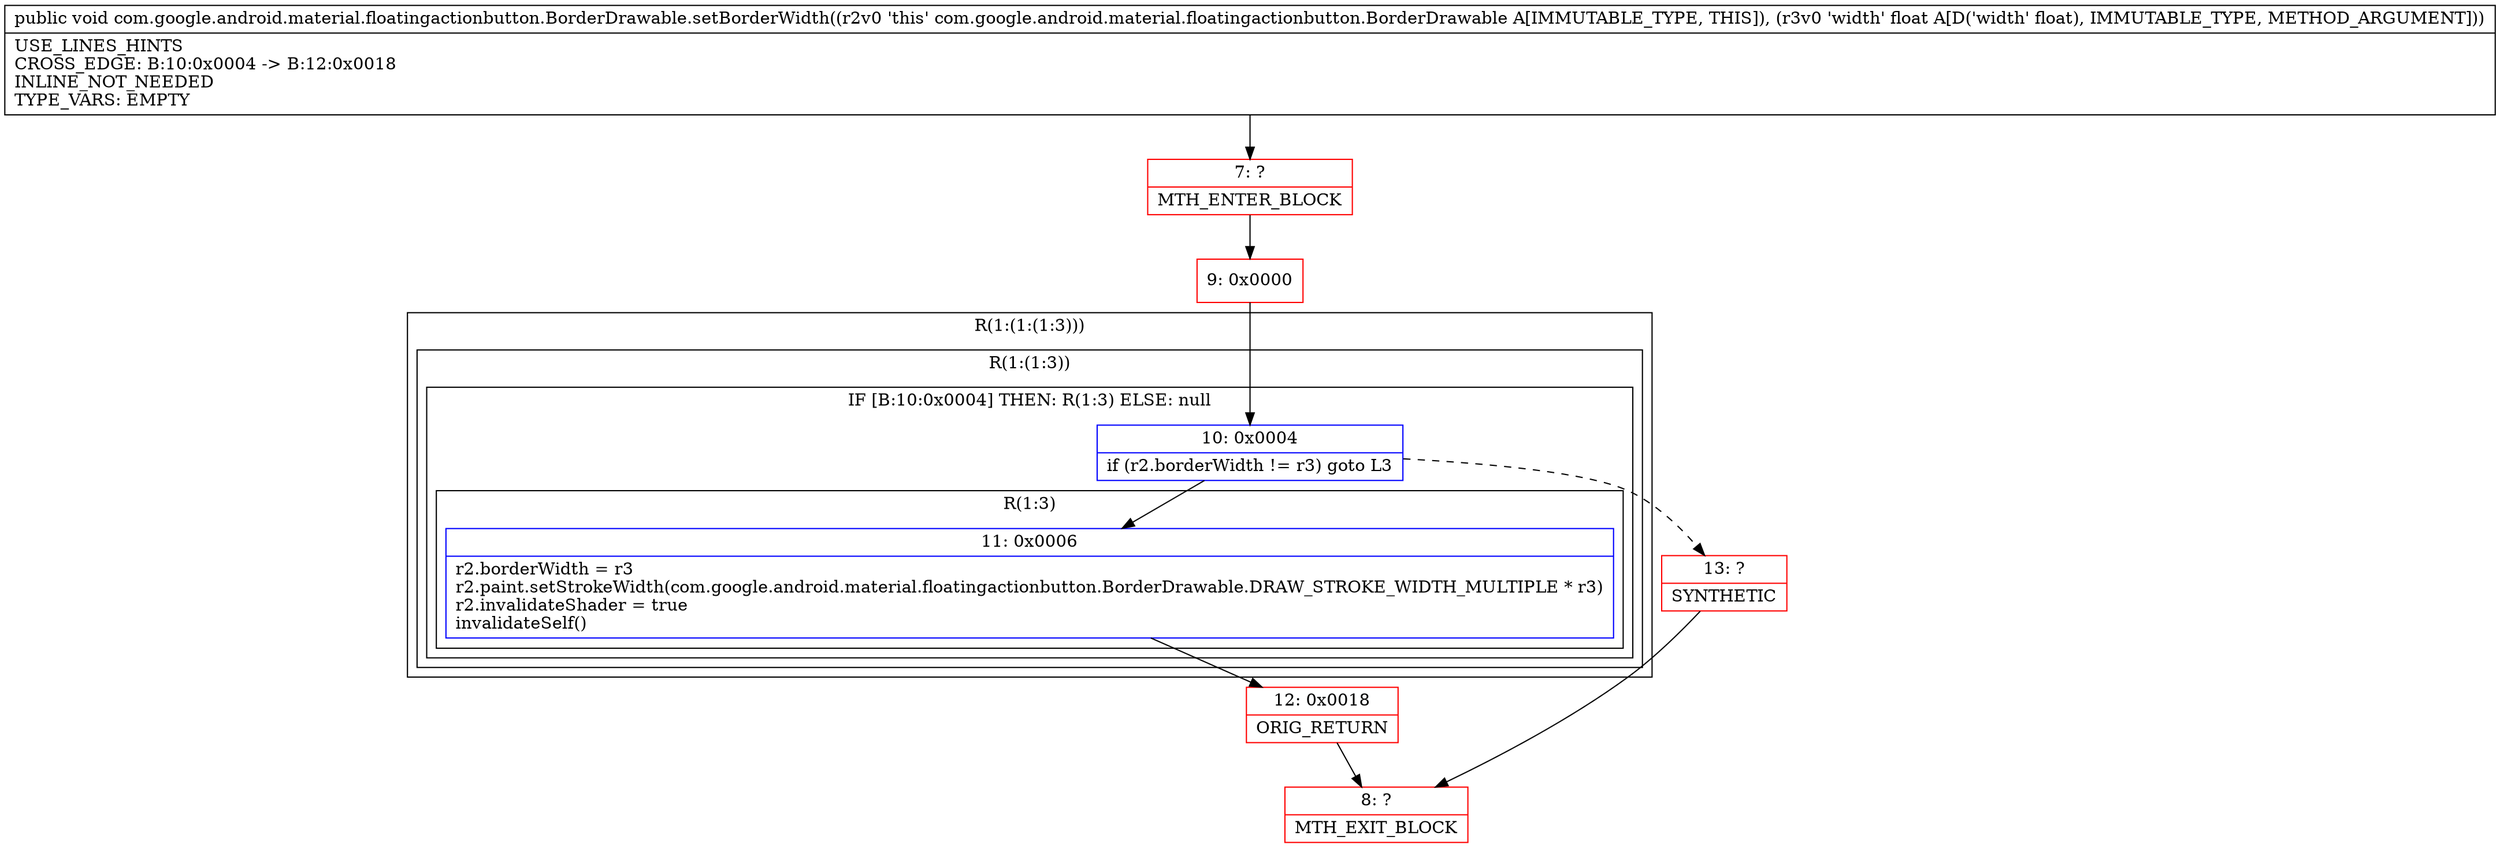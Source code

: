 digraph "CFG forcom.google.android.material.floatingactionbutton.BorderDrawable.setBorderWidth(F)V" {
subgraph cluster_Region_1281809455 {
label = "R(1:(1:(1:3)))";
node [shape=record,color=blue];
subgraph cluster_Region_1728444999 {
label = "R(1:(1:3))";
node [shape=record,color=blue];
subgraph cluster_IfRegion_43462473 {
label = "IF [B:10:0x0004] THEN: R(1:3) ELSE: null";
node [shape=record,color=blue];
Node_10 [shape=record,label="{10\:\ 0x0004|if (r2.borderWidth != r3) goto L3\l}"];
subgraph cluster_Region_1987019364 {
label = "R(1:3)";
node [shape=record,color=blue];
Node_11 [shape=record,label="{11\:\ 0x0006|r2.borderWidth = r3\lr2.paint.setStrokeWidth(com.google.android.material.floatingactionbutton.BorderDrawable.DRAW_STROKE_WIDTH_MULTIPLE * r3)\lr2.invalidateShader = true\linvalidateSelf()\l}"];
}
}
}
}
Node_7 [shape=record,color=red,label="{7\:\ ?|MTH_ENTER_BLOCK\l}"];
Node_9 [shape=record,color=red,label="{9\:\ 0x0000}"];
Node_12 [shape=record,color=red,label="{12\:\ 0x0018|ORIG_RETURN\l}"];
Node_8 [shape=record,color=red,label="{8\:\ ?|MTH_EXIT_BLOCK\l}"];
Node_13 [shape=record,color=red,label="{13\:\ ?|SYNTHETIC\l}"];
MethodNode[shape=record,label="{public void com.google.android.material.floatingactionbutton.BorderDrawable.setBorderWidth((r2v0 'this' com.google.android.material.floatingactionbutton.BorderDrawable A[IMMUTABLE_TYPE, THIS]), (r3v0 'width' float A[D('width' float), IMMUTABLE_TYPE, METHOD_ARGUMENT]))  | USE_LINES_HINTS\lCROSS_EDGE: B:10:0x0004 \-\> B:12:0x0018\lINLINE_NOT_NEEDED\lTYPE_VARS: EMPTY\l}"];
MethodNode -> Node_7;Node_10 -> Node_11;
Node_10 -> Node_13[style=dashed];
Node_11 -> Node_12;
Node_7 -> Node_9;
Node_9 -> Node_10;
Node_12 -> Node_8;
Node_13 -> Node_8;
}

